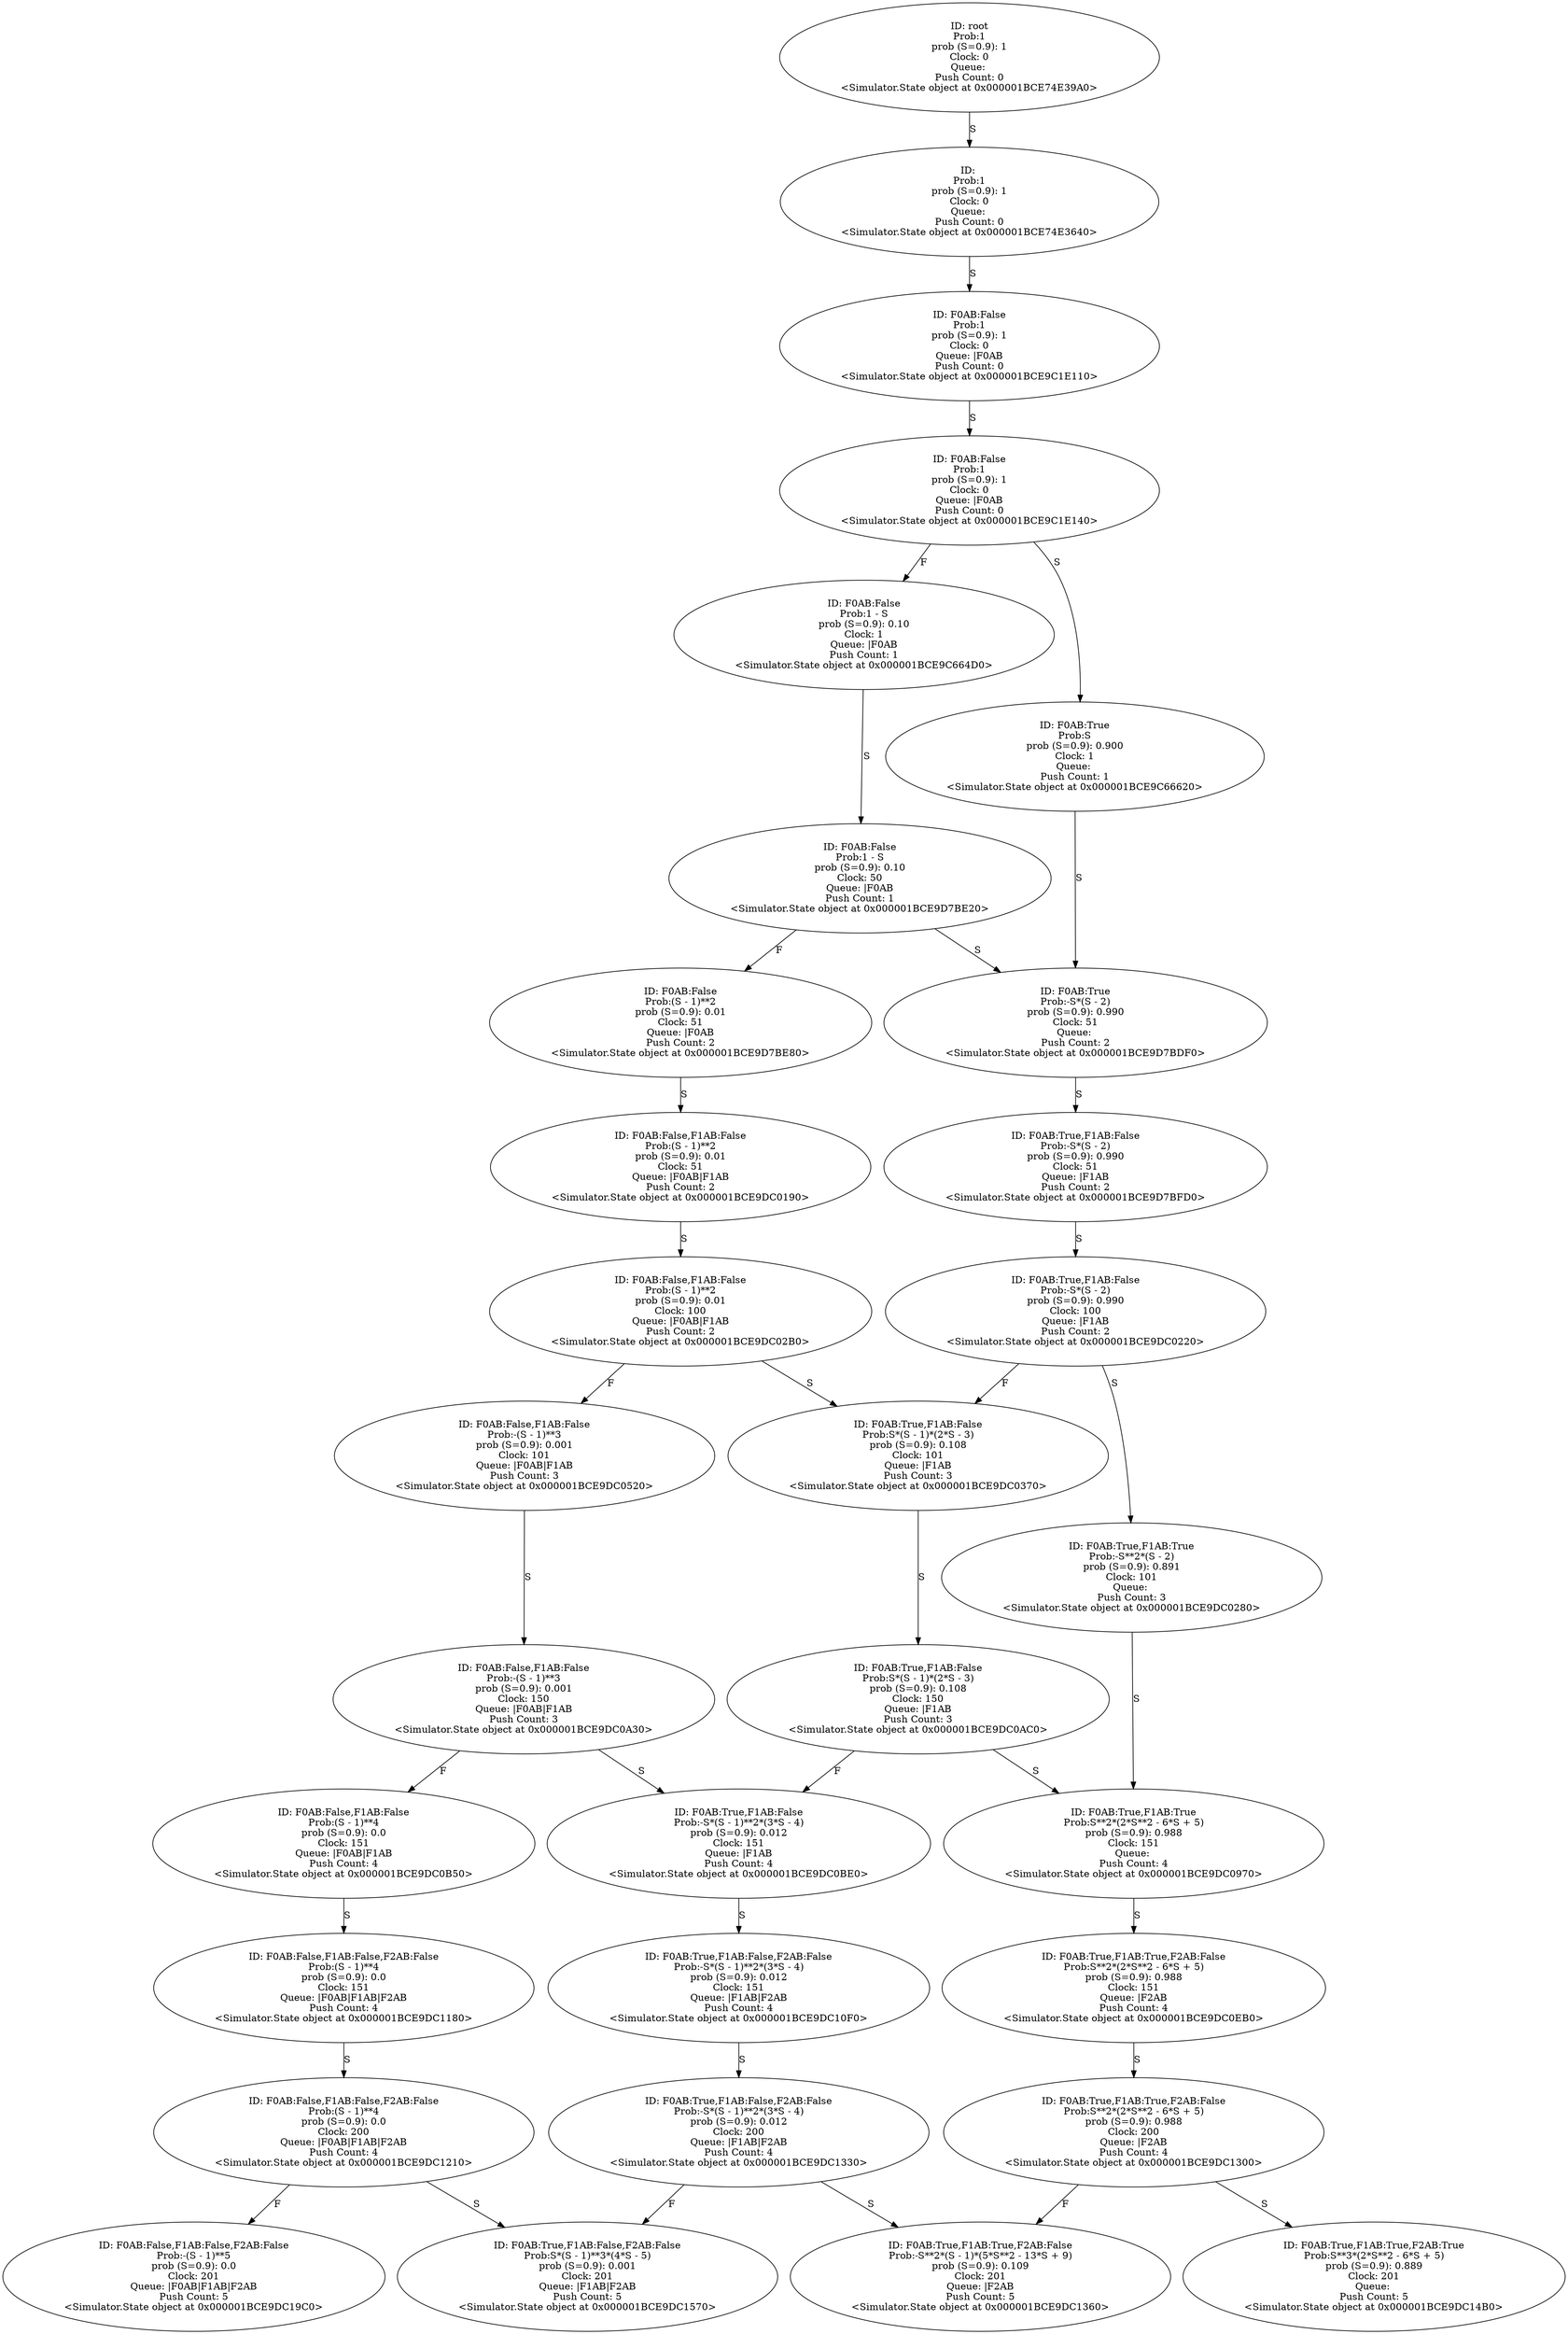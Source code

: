 digraph "./Output/./controled_frequency_S50_R100_t0_tPlus200" {
	<Simulator.State object at 0x000001BCE74E39A0> [label="ID: root
Prob:1
prob (S=0.9): 1
Clock: 0
Queue: 
Push Count: 0
<Simulator.State object at 0x000001BCE74E39A0>"]
	<Simulator.State object at 0x000001BCE74E39A0> -> <Simulator.State object at 0x000001BCE74E3640> [label=S]
	<Simulator.State object at 0x000001BCE74E3640> [label="ID: 
Prob:1
prob (S=0.9): 1
Clock: 0
Queue: 
Push Count: 0
<Simulator.State object at 0x000001BCE74E3640>"]
	<Simulator.State object at 0x000001BCE74E3640> -> <Simulator.State object at 0x000001BCE9C1E110> [label=S]
	<Simulator.State object at 0x000001BCE9C1E110> [label="ID: F0AB:False
Prob:1
prob (S=0.9): 1
Clock: 0
Queue: |F0AB
Push Count: 0
<Simulator.State object at 0x000001BCE9C1E110>"]
	<Simulator.State object at 0x000001BCE9C1E110> -> <Simulator.State object at 0x000001BCE9C1E140> [label=S]
	<Simulator.State object at 0x000001BCE9C1E140> [label="ID: F0AB:False
Prob:1
prob (S=0.9): 1
Clock: 0
Queue: |F0AB
Push Count: 0
<Simulator.State object at 0x000001BCE9C1E140>"]
	<Simulator.State object at 0x000001BCE9C1E140> -> <Simulator.State object at 0x000001BCE9C664D0> [label=F]
	<Simulator.State object at 0x000001BCE9C1E140> -> <Simulator.State object at 0x000001BCE9C66620> [label=S]
	<Simulator.State object at 0x000001BCE9C664D0> [label="ID: F0AB:False
Prob:1 - S
prob (S=0.9): 0.10
Clock: 1
Queue: |F0AB
Push Count: 1
<Simulator.State object at 0x000001BCE9C664D0>"]
	<Simulator.State object at 0x000001BCE9C664D0> -> <Simulator.State object at 0x000001BCE9D7BE20> [label=S]
	<Simulator.State object at 0x000001BCE9C66620> [label="ID: F0AB:True
Prob:S
prob (S=0.9): 0.900
Clock: 1
Queue: 
Push Count: 1
<Simulator.State object at 0x000001BCE9C66620>"]
	<Simulator.State object at 0x000001BCE9C66620> -> <Simulator.State object at 0x000001BCE9D7BDF0> [label=S]
	<Simulator.State object at 0x000001BCE9D7BE20> [label="ID: F0AB:False
Prob:1 - S
prob (S=0.9): 0.10
Clock: 50
Queue: |F0AB
Push Count: 1
<Simulator.State object at 0x000001BCE9D7BE20>"]
	<Simulator.State object at 0x000001BCE9D7BE20> -> <Simulator.State object at 0x000001BCE9D7BE80> [label=F]
	<Simulator.State object at 0x000001BCE9D7BE20> -> <Simulator.State object at 0x000001BCE9D7BDF0> [label=S]
	<Simulator.State object at 0x000001BCE9D7BDF0> [label="ID: F0AB:True
Prob:-S*(S - 2)
prob (S=0.9): 0.990
Clock: 51
Queue: 
Push Count: 2
<Simulator.State object at 0x000001BCE9D7BDF0>"]
	<Simulator.State object at 0x000001BCE9D7BDF0> -> <Simulator.State object at 0x000001BCE9D7BFD0> [label=S]
	<Simulator.State object at 0x000001BCE9D7BE80> [label="ID: F0AB:False
Prob:(S - 1)**2
prob (S=0.9): 0.01
Clock: 51
Queue: |F0AB
Push Count: 2
<Simulator.State object at 0x000001BCE9D7BE80>"]
	<Simulator.State object at 0x000001BCE9D7BE80> -> <Simulator.State object at 0x000001BCE9DC0190> [label=S]
	<Simulator.State object at 0x000001BCE9D7BFD0> [label="ID: F0AB:True,F1AB:False
Prob:-S*(S - 2)
prob (S=0.9): 0.990
Clock: 51
Queue: |F1AB
Push Count: 2
<Simulator.State object at 0x000001BCE9D7BFD0>"]
	<Simulator.State object at 0x000001BCE9D7BFD0> -> <Simulator.State object at 0x000001BCE9DC0220> [label=S]
	<Simulator.State object at 0x000001BCE9DC0190> [label="ID: F0AB:False,F1AB:False
Prob:(S - 1)**2
prob (S=0.9): 0.01
Clock: 51
Queue: |F0AB|F1AB
Push Count: 2
<Simulator.State object at 0x000001BCE9DC0190>"]
	<Simulator.State object at 0x000001BCE9DC0190> -> <Simulator.State object at 0x000001BCE9DC02B0> [label=S]
	<Simulator.State object at 0x000001BCE9DC0220> [label="ID: F0AB:True,F1AB:False
Prob:-S*(S - 2)
prob (S=0.9): 0.990
Clock: 100
Queue: |F1AB
Push Count: 2
<Simulator.State object at 0x000001BCE9DC0220>"]
	<Simulator.State object at 0x000001BCE9DC0220> -> <Simulator.State object at 0x000001BCE9DC0370> [label=F]
	<Simulator.State object at 0x000001BCE9DC0220> -> <Simulator.State object at 0x000001BCE9DC0280> [label=S]
	<Simulator.State object at 0x000001BCE9DC02B0> [label="ID: F0AB:False,F1AB:False
Prob:(S - 1)**2
prob (S=0.9): 0.01
Clock: 100
Queue: |F0AB|F1AB
Push Count: 2
<Simulator.State object at 0x000001BCE9DC02B0>"]
	<Simulator.State object at 0x000001BCE9DC02B0> -> <Simulator.State object at 0x000001BCE9DC0520> [label=F]
	<Simulator.State object at 0x000001BCE9DC02B0> -> <Simulator.State object at 0x000001BCE9DC0370> [label=S]
	<Simulator.State object at 0x000001BCE9DC0370> [label="ID: F0AB:True,F1AB:False
Prob:S*(S - 1)*(2*S - 3)
prob (S=0.9): 0.108
Clock: 101
Queue: |F1AB
Push Count: 3
<Simulator.State object at 0x000001BCE9DC0370>"]
	<Simulator.State object at 0x000001BCE9DC0370> -> <Simulator.State object at 0x000001BCE9DC0AC0> [label=S]
	<Simulator.State object at 0x000001BCE9DC0280> [label="ID: F0AB:True,F1AB:True
Prob:-S**2*(S - 2)
prob (S=0.9): 0.891
Clock: 101
Queue: 
Push Count: 3
<Simulator.State object at 0x000001BCE9DC0280>"]
	<Simulator.State object at 0x000001BCE9DC0280> -> <Simulator.State object at 0x000001BCE9DC0970> [label=S]
	<Simulator.State object at 0x000001BCE9DC0520> [label="ID: F0AB:False,F1AB:False
Prob:-(S - 1)**3
prob (S=0.9): 0.001
Clock: 101
Queue: |F0AB|F1AB
Push Count: 3
<Simulator.State object at 0x000001BCE9DC0520>"]
	<Simulator.State object at 0x000001BCE9DC0520> -> <Simulator.State object at 0x000001BCE9DC0A30> [label=S]
	<Simulator.State object at 0x000001BCE9DC0AC0> [label="ID: F0AB:True,F1AB:False
Prob:S*(S - 1)*(2*S - 3)
prob (S=0.9): 0.108
Clock: 150
Queue: |F1AB
Push Count: 3
<Simulator.State object at 0x000001BCE9DC0AC0>"]
	<Simulator.State object at 0x000001BCE9DC0AC0> -> <Simulator.State object at 0x000001BCE9DC0BE0> [label=F]
	<Simulator.State object at 0x000001BCE9DC0AC0> -> <Simulator.State object at 0x000001BCE9DC0970> [label=S]
	<Simulator.State object at 0x000001BCE9DC0970> [label="ID: F0AB:True,F1AB:True
Prob:S**2*(2*S**2 - 6*S + 5)
prob (S=0.9): 0.988
Clock: 151
Queue: 
Push Count: 4
<Simulator.State object at 0x000001BCE9DC0970>"]
	<Simulator.State object at 0x000001BCE9DC0970> -> <Simulator.State object at 0x000001BCE9DC0EB0> [label=S]
	<Simulator.State object at 0x000001BCE9DC0A30> [label="ID: F0AB:False,F1AB:False
Prob:-(S - 1)**3
prob (S=0.9): 0.001
Clock: 150
Queue: |F0AB|F1AB
Push Count: 3
<Simulator.State object at 0x000001BCE9DC0A30>"]
	<Simulator.State object at 0x000001BCE9DC0A30> -> <Simulator.State object at 0x000001BCE9DC0B50> [label=F]
	<Simulator.State object at 0x000001BCE9DC0A30> -> <Simulator.State object at 0x000001BCE9DC0BE0> [label=S]
	<Simulator.State object at 0x000001BCE9DC0BE0> [label="ID: F0AB:True,F1AB:False
Prob:-S*(S - 1)**2*(3*S - 4)
prob (S=0.9): 0.012
Clock: 151
Queue: |F1AB
Push Count: 4
<Simulator.State object at 0x000001BCE9DC0BE0>"]
	<Simulator.State object at 0x000001BCE9DC0BE0> -> <Simulator.State object at 0x000001BCE9DC10F0> [label=S]
	<Simulator.State object at 0x000001BCE9DC0EB0> [label="ID: F0AB:True,F1AB:True,F2AB:False
Prob:S**2*(2*S**2 - 6*S + 5)
prob (S=0.9): 0.988
Clock: 151
Queue: |F2AB
Push Count: 4
<Simulator.State object at 0x000001BCE9DC0EB0>"]
	<Simulator.State object at 0x000001BCE9DC0EB0> -> <Simulator.State object at 0x000001BCE9DC1300> [label=S]
	<Simulator.State object at 0x000001BCE9DC0B50> [label="ID: F0AB:False,F1AB:False
Prob:(S - 1)**4
prob (S=0.9): 0.0
Clock: 151
Queue: |F0AB|F1AB
Push Count: 4
<Simulator.State object at 0x000001BCE9DC0B50>"]
	<Simulator.State object at 0x000001BCE9DC0B50> -> <Simulator.State object at 0x000001BCE9DC1180> [label=S]
	<Simulator.State object at 0x000001BCE9DC10F0> [label="ID: F0AB:True,F1AB:False,F2AB:False
Prob:-S*(S - 1)**2*(3*S - 4)
prob (S=0.9): 0.012
Clock: 151
Queue: |F1AB|F2AB
Push Count: 4
<Simulator.State object at 0x000001BCE9DC10F0>"]
	<Simulator.State object at 0x000001BCE9DC10F0> -> <Simulator.State object at 0x000001BCE9DC1330> [label=S]
	<Simulator.State object at 0x000001BCE9DC1300> [label="ID: F0AB:True,F1AB:True,F2AB:False
Prob:S**2*(2*S**2 - 6*S + 5)
prob (S=0.9): 0.988
Clock: 200
Queue: |F2AB
Push Count: 4
<Simulator.State object at 0x000001BCE9DC1300>"]
	<Simulator.State object at 0x000001BCE9DC1300> -> <Simulator.State object at 0x000001BCE9DC1360> [label=F]
	<Simulator.State object at 0x000001BCE9DC1300> -> <Simulator.State object at 0x000001BCE9DC14B0> [label=S]
	<Simulator.State object at 0x000001BCE9DC1180> [label="ID: F0AB:False,F1AB:False,F2AB:False
Prob:(S - 1)**4
prob (S=0.9): 0.0
Clock: 151
Queue: |F0AB|F1AB|F2AB
Push Count: 4
<Simulator.State object at 0x000001BCE9DC1180>"]
	<Simulator.State object at 0x000001BCE9DC1180> -> <Simulator.State object at 0x000001BCE9DC1210> [label=S]
	<Simulator.State object at 0x000001BCE9DC1330> [label="ID: F0AB:True,F1AB:False,F2AB:False
Prob:-S*(S - 1)**2*(3*S - 4)
prob (S=0.9): 0.012
Clock: 200
Queue: |F1AB|F2AB
Push Count: 4
<Simulator.State object at 0x000001BCE9DC1330>"]
	<Simulator.State object at 0x000001BCE9DC1330> -> <Simulator.State object at 0x000001BCE9DC1570> [label=F]
	<Simulator.State object at 0x000001BCE9DC1330> -> <Simulator.State object at 0x000001BCE9DC1360> [label=S]
	<Simulator.State object at 0x000001BCE9DC1360> [label="ID: F0AB:True,F1AB:True,F2AB:False
Prob:-S**2*(S - 1)*(5*S**2 - 13*S + 9)
prob (S=0.9): 0.109
Clock: 201
Queue: |F2AB
Push Count: 5
<Simulator.State object at 0x000001BCE9DC1360>"]
	<Simulator.State object at 0x000001BCE9DC14B0> [label="ID: F0AB:True,F1AB:True,F2AB:True
Prob:S**3*(2*S**2 - 6*S + 5)
prob (S=0.9): 0.889
Clock: 201
Queue: 
Push Count: 5
<Simulator.State object at 0x000001BCE9DC14B0>"]
	<Simulator.State object at 0x000001BCE9DC1210> [label="ID: F0AB:False,F1AB:False,F2AB:False
Prob:(S - 1)**4
prob (S=0.9): 0.0
Clock: 200
Queue: |F0AB|F1AB|F2AB
Push Count: 4
<Simulator.State object at 0x000001BCE9DC1210>"]
	<Simulator.State object at 0x000001BCE9DC1210> -> <Simulator.State object at 0x000001BCE9DC19C0> [label=F]
	<Simulator.State object at 0x000001BCE9DC1210> -> <Simulator.State object at 0x000001BCE9DC1570> [label=S]
	<Simulator.State object at 0x000001BCE9DC1570> [label="ID: F0AB:True,F1AB:False,F2AB:False
Prob:S*(S - 1)**3*(4*S - 5)
prob (S=0.9): 0.001
Clock: 201
Queue: |F1AB|F2AB
Push Count: 5
<Simulator.State object at 0x000001BCE9DC1570>"]
	<Simulator.State object at 0x000001BCE9DC19C0> [label="ID: F0AB:False,F1AB:False,F2AB:False
Prob:-(S - 1)**5
prob (S=0.9): 0.0
Clock: 201
Queue: |F0AB|F1AB|F2AB
Push Count: 5
<Simulator.State object at 0x000001BCE9DC19C0>"]
}
